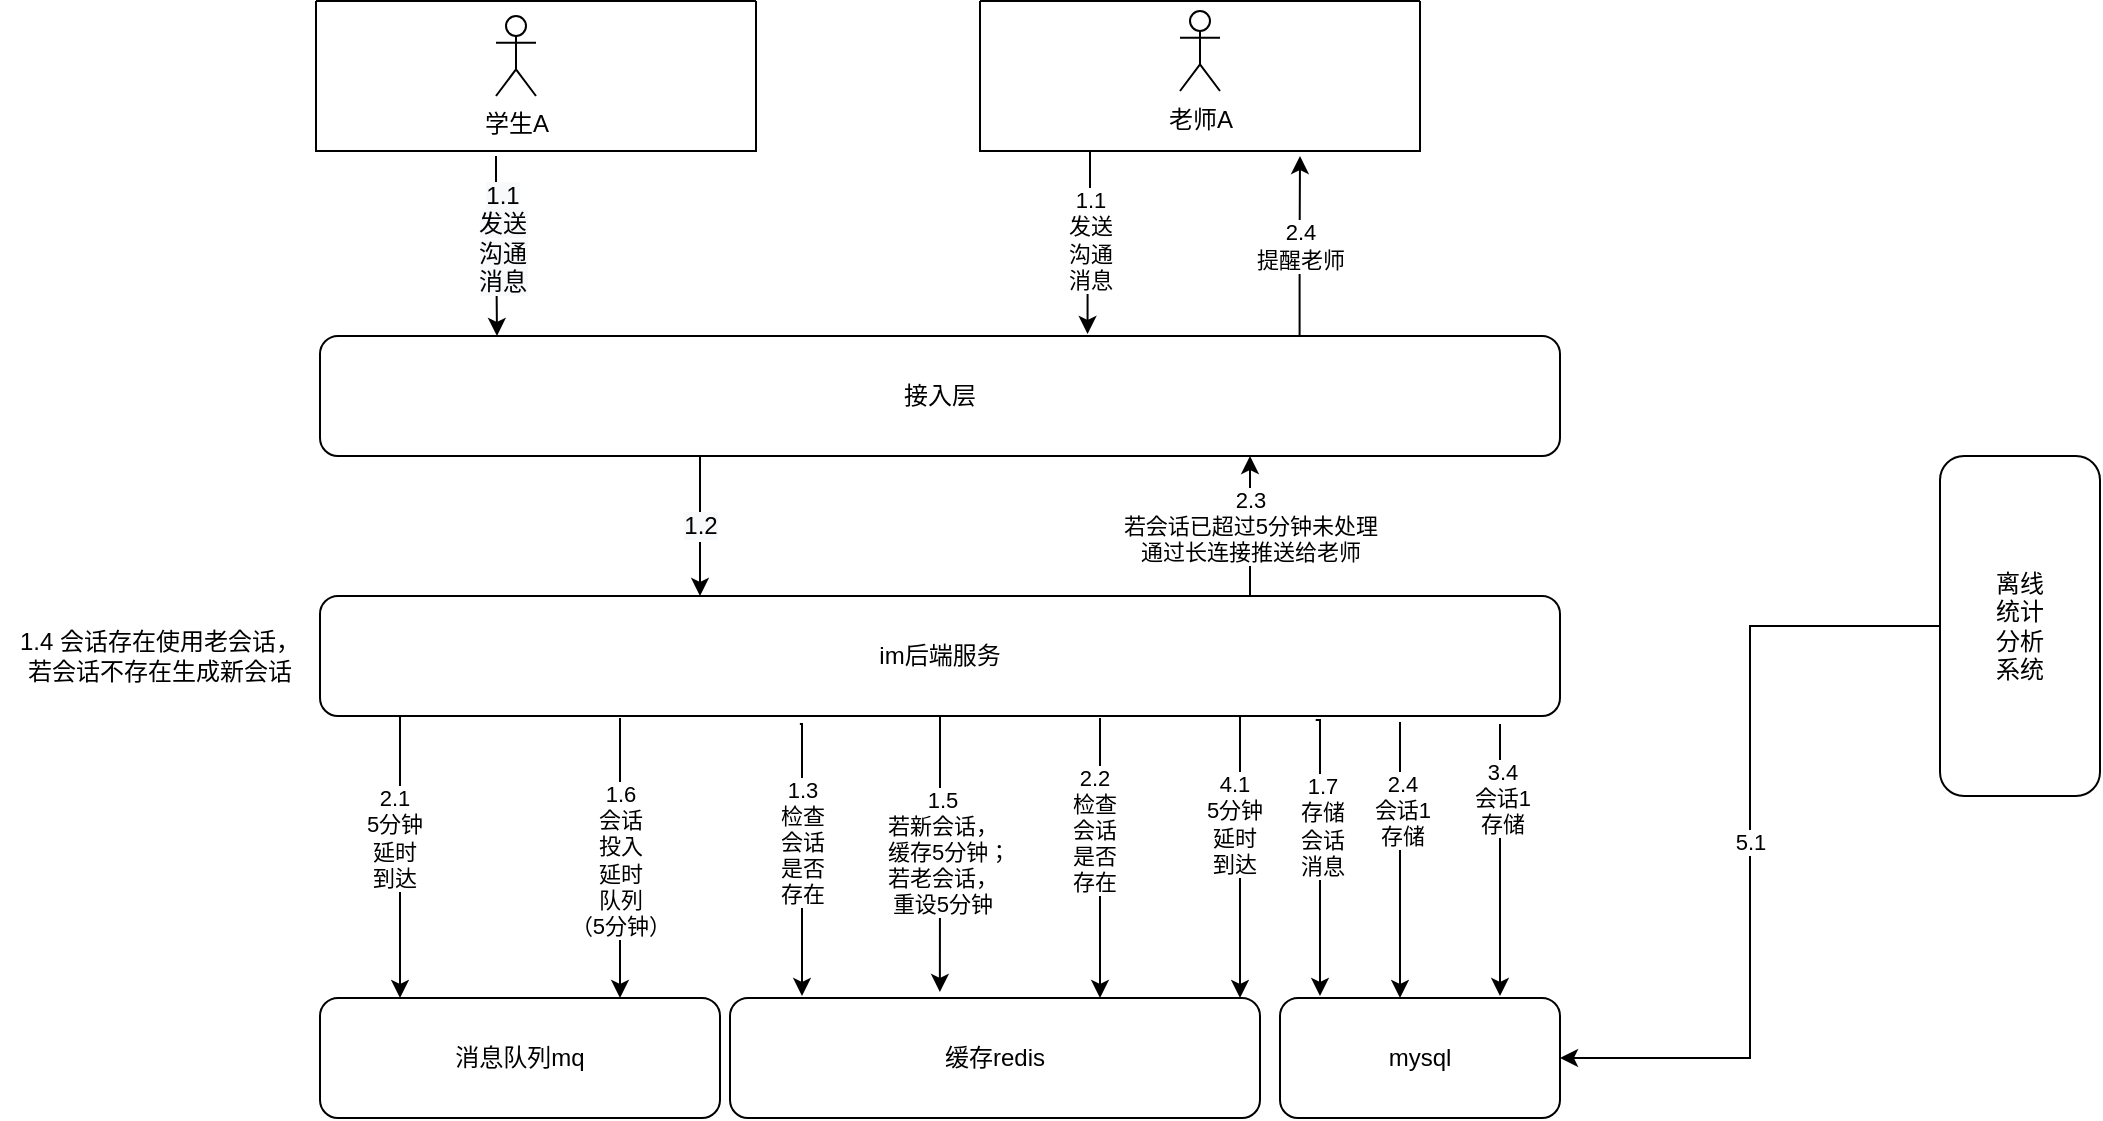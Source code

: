 <mxfile version="15.4.3" type="github">
  <diagram id="C5RBs43oDa-KdzZeNtuy" name="Page-1">
    <mxGraphModel dx="1853" dy="546" grid="1" gridSize="10" guides="1" tooltips="1" connect="1" arrows="1" fold="1" page="1" pageScale="1" pageWidth="827" pageHeight="1169" math="0" shadow="0">
      <root>
        <mxCell id="WIyWlLk6GJQsqaUBKTNV-0" />
        <mxCell id="WIyWlLk6GJQsqaUBKTNV-1" parent="WIyWlLk6GJQsqaUBKTNV-0" />
        <mxCell id="kE2I2lEU6atdpEpyS6rK-24" value="" style="edgeStyle=orthogonalEdgeStyle;rounded=0;orthogonalLoop=1;jettySize=auto;html=1;" edge="1" parent="WIyWlLk6GJQsqaUBKTNV-1">
          <mxGeometry relative="1" as="geometry">
            <mxPoint x="270" y="371" as="sourcePoint" />
            <mxPoint x="270" y="511" as="targetPoint" />
            <Array as="points">
              <mxPoint x="270" y="466" />
            </Array>
          </mxGeometry>
        </mxCell>
        <mxCell id="kE2I2lEU6atdpEpyS6rK-27" value="1.6&lt;br&gt;会话&lt;br&gt;投入&lt;br&gt;延时&lt;br&gt;队列&lt;br&gt;（5分钟）" style="edgeLabel;html=1;align=center;verticalAlign=middle;resizable=0;points=[];" vertex="1" connectable="0" parent="kE2I2lEU6atdpEpyS6rK-24">
          <mxGeometry x="-0.222" y="1" relative="1" as="geometry">
            <mxPoint x="-1" y="16" as="offset" />
          </mxGeometry>
        </mxCell>
        <mxCell id="kE2I2lEU6atdpEpyS6rK-60" value="2.3&lt;br&gt;若会话已超过5分钟未处理&lt;br&gt;通过长连接推送给老师" style="edgeStyle=orthogonalEdgeStyle;rounded=0;orthogonalLoop=1;jettySize=auto;html=1;exitX=0.75;exitY=0;exitDx=0;exitDy=0;entryX=0.75;entryY=1;entryDx=0;entryDy=0;" edge="1" parent="WIyWlLk6GJQsqaUBKTNV-1" source="kE2I2lEU6atdpEpyS6rK-2" target="kE2I2lEU6atdpEpyS6rK-4">
          <mxGeometry relative="1" as="geometry">
            <mxPoint x="541" y="250" as="targetPoint" />
          </mxGeometry>
        </mxCell>
        <mxCell id="kE2I2lEU6atdpEpyS6rK-2" value="im后端服务" style="rounded=1;whiteSpace=wrap;html=1;" vertex="1" parent="WIyWlLk6GJQsqaUBKTNV-1">
          <mxGeometry x="120" y="310" width="620" height="60" as="geometry" />
        </mxCell>
        <mxCell id="kE2I2lEU6atdpEpyS6rK-20" value="&lt;span style=&quot;font-size: 12px ; background-color: rgb(248 , 249 , 250)&quot;&gt;1.2&lt;/span&gt;" style="edgeStyle=orthogonalEdgeStyle;rounded=0;orthogonalLoop=1;jettySize=auto;html=1;" edge="1" parent="WIyWlLk6GJQsqaUBKTNV-1" source="kE2I2lEU6atdpEpyS6rK-4" target="kE2I2lEU6atdpEpyS6rK-2">
          <mxGeometry relative="1" as="geometry">
            <Array as="points">
              <mxPoint x="310" y="290" />
              <mxPoint x="310" y="290" />
            </Array>
          </mxGeometry>
        </mxCell>
        <mxCell id="kE2I2lEU6atdpEpyS6rK-62" value="2.4&lt;br&gt;提醒老师" style="edgeStyle=orthogonalEdgeStyle;rounded=0;orthogonalLoop=1;jettySize=auto;html=1;exitX=0.79;exitY=0;exitDx=0;exitDy=0;exitPerimeter=0;" edge="1" parent="WIyWlLk6GJQsqaUBKTNV-1" source="kE2I2lEU6atdpEpyS6rK-4">
          <mxGeometry relative="1" as="geometry">
            <mxPoint x="610" y="90" as="targetPoint" />
          </mxGeometry>
        </mxCell>
        <mxCell id="kE2I2lEU6atdpEpyS6rK-4" value="接入层" style="rounded=1;whiteSpace=wrap;html=1;" vertex="1" parent="WIyWlLk6GJQsqaUBKTNV-1">
          <mxGeometry x="120" y="180" width="620" height="60" as="geometry" />
        </mxCell>
        <mxCell id="kE2I2lEU6atdpEpyS6rK-59" value="5.1" style="edgeStyle=orthogonalEdgeStyle;rounded=0;orthogonalLoop=1;jettySize=auto;html=1;entryX=1;entryY=0.5;entryDx=0;entryDy=0;" edge="1" parent="WIyWlLk6GJQsqaUBKTNV-1" source="kE2I2lEU6atdpEpyS6rK-5" target="kE2I2lEU6atdpEpyS6rK-33">
          <mxGeometry relative="1" as="geometry" />
        </mxCell>
        <mxCell id="kE2I2lEU6atdpEpyS6rK-5" value="离线&lt;br&gt;统计&lt;br&gt;分析&lt;br&gt;系统" style="rounded=1;whiteSpace=wrap;html=1;" vertex="1" parent="WIyWlLk6GJQsqaUBKTNV-1">
          <mxGeometry x="930" y="240" width="80" height="170" as="geometry" />
        </mxCell>
        <mxCell id="kE2I2lEU6atdpEpyS6rK-15" value="" style="edgeStyle=orthogonalEdgeStyle;rounded=0;orthogonalLoop=1;jettySize=auto;html=1;entryX=0.619;entryY=-0.017;entryDx=0;entryDy=0;entryPerimeter=0;exitX=0.25;exitY=1;exitDx=0;exitDy=0;" edge="1" parent="WIyWlLk6GJQsqaUBKTNV-1" source="kE2I2lEU6atdpEpyS6rK-84" target="kE2I2lEU6atdpEpyS6rK-4">
          <mxGeometry relative="1" as="geometry">
            <mxPoint x="490" y="87.5" as="sourcePoint" />
            <mxPoint x="490" y="157.5" as="targetPoint" />
          </mxGeometry>
        </mxCell>
        <mxCell id="kE2I2lEU6atdpEpyS6rK-82" value="1.1&lt;br&gt;发送&lt;br&gt;沟通&lt;br&gt;消息" style="edgeLabel;html=1;align=center;verticalAlign=middle;resizable=0;points=[];" vertex="1" connectable="0" parent="kE2I2lEU6atdpEpyS6rK-15">
          <mxGeometry x="-0.371" y="-3" relative="1" as="geometry">
            <mxPoint x="3" y="15" as="offset" />
          </mxGeometry>
        </mxCell>
        <mxCell id="kE2I2lEU6atdpEpyS6rK-10" value="老师A" style="shape=umlActor;verticalLabelPosition=bottom;verticalAlign=top;html=1;outlineConnect=0;" vertex="1" parent="WIyWlLk6GJQsqaUBKTNV-1">
          <mxGeometry x="550" y="17.5" width="20" height="40" as="geometry" />
        </mxCell>
        <mxCell id="kE2I2lEU6atdpEpyS6rK-11" value="学生A" style="shape=umlActor;verticalLabelPosition=bottom;verticalAlign=top;html=1;outlineConnect=0;" vertex="1" parent="WIyWlLk6GJQsqaUBKTNV-1">
          <mxGeometry x="208" y="20" width="20" height="40" as="geometry" />
        </mxCell>
        <mxCell id="kE2I2lEU6atdpEpyS6rK-16" value="" style="edgeStyle=orthogonalEdgeStyle;rounded=0;orthogonalLoop=1;jettySize=auto;html=1;" edge="1" parent="WIyWlLk6GJQsqaUBKTNV-1">
          <mxGeometry relative="1" as="geometry">
            <mxPoint x="208" y="90" as="sourcePoint" />
            <mxPoint x="208.5" y="180" as="targetPoint" />
            <Array as="points">
              <mxPoint x="208.5" y="120" />
              <mxPoint x="208.5" y="120" />
            </Array>
          </mxGeometry>
        </mxCell>
        <mxCell id="kE2I2lEU6atdpEpyS6rK-18" value="&lt;span style=&quot;color: rgba(0 , 0 , 0 , 0) ; font-family: monospace ; font-size: 0px ; background-color: rgb(248 , 249 , 250)&quot;&gt;%3CmxGraphModel%3E%3Croot%3E%3CmxCell%20id%3D%220%22%2F%3E%3CmxCell%20id%3D%221%22%20parent%3D%220%22%2F%3E%3CmxCell%20id%3D%222%22%20value%3D%22%E8%80%81%E5%B8%88%22%20style%3D%22shape%3DumlActor%3BverticalLabelPosition%3Dbottom%3BverticalAlign%3Dtop%3Bhtml%3D1%3BoutlineConnect%3D0%3B%22%20vertex%3D%221%22%20parent%3D%221%22%3E%3CmxGeometry%20x%3D%22280%22%20y%3D%2230%22%20width%3D%2220%22%20height%3D%2240%22%20as%3D%22geometry%22%2F%3E%3C%2FmxCell%3E%3C%2Froot%3E%3C%2FmxGraphModel%&lt;/span&gt;" style="edgeLabel;html=1;align=center;verticalAlign=middle;resizable=0;points=[];" vertex="1" connectable="0" parent="kE2I2lEU6atdpEpyS6rK-16">
          <mxGeometry x="-0.34" y="-3" relative="1" as="geometry">
            <mxPoint x="-72" y="10" as="offset" />
          </mxGeometry>
        </mxCell>
        <mxCell id="kE2I2lEU6atdpEpyS6rK-68" value="&lt;span style=&quot;font-size: 12px ; background-color: rgb(248 , 249 , 250)&quot;&gt;1.1&lt;/span&gt;&lt;br style=&quot;font-size: 12px ; background-color: rgb(248 , 249 , 250)&quot;&gt;&lt;span style=&quot;font-size: 12px ; background-color: rgb(248 , 249 , 250)&quot;&gt;发送&lt;br&gt;&lt;/span&gt;&lt;span style=&quot;font-size: 12px ; background-color: rgb(248 , 249 , 250)&quot;&gt;沟通&lt;br&gt;消息&lt;br&gt;&lt;/span&gt;" style="edgeLabel;html=1;align=center;verticalAlign=middle;resizable=0;points=[];" vertex="1" connectable="0" parent="kE2I2lEU6atdpEpyS6rK-16">
          <mxGeometry x="-0.089" y="-2" relative="1" as="geometry">
            <mxPoint x="4" as="offset" />
          </mxGeometry>
        </mxCell>
        <mxCell id="kE2I2lEU6atdpEpyS6rK-25" value="消息队列mq" style="rounded=1;whiteSpace=wrap;html=1;" vertex="1" parent="WIyWlLk6GJQsqaUBKTNV-1">
          <mxGeometry x="120" y="511" width="200" height="60" as="geometry" />
        </mxCell>
        <mxCell id="kE2I2lEU6atdpEpyS6rK-26" value="缓存redis" style="rounded=1;whiteSpace=wrap;html=1;" vertex="1" parent="WIyWlLk6GJQsqaUBKTNV-1">
          <mxGeometry x="325" y="511" width="265" height="60" as="geometry" />
        </mxCell>
        <mxCell id="kE2I2lEU6atdpEpyS6rK-28" value="" style="edgeStyle=orthogonalEdgeStyle;rounded=0;orthogonalLoop=1;jettySize=auto;html=1;exitX=0.387;exitY=1.067;exitDx=0;exitDy=0;exitPerimeter=0;" edge="1" parent="WIyWlLk6GJQsqaUBKTNV-1" source="kE2I2lEU6atdpEpyS6rK-2">
          <mxGeometry relative="1" as="geometry">
            <mxPoint x="360" y="421" as="sourcePoint" />
            <mxPoint x="361" y="510" as="targetPoint" />
            <Array as="points">
              <mxPoint x="361" y="374" />
            </Array>
          </mxGeometry>
        </mxCell>
        <mxCell id="kE2I2lEU6atdpEpyS6rK-69" value="1.3&lt;br&gt;检查&lt;br&gt;会话&lt;br&gt;是否&lt;br&gt;存在" style="edgeLabel;html=1;align=center;verticalAlign=middle;resizable=0;points=[];" vertex="1" connectable="0" parent="kE2I2lEU6atdpEpyS6rK-28">
          <mxGeometry x="-0.146" y="3" relative="1" as="geometry">
            <mxPoint x="-3" y="1" as="offset" />
          </mxGeometry>
        </mxCell>
        <mxCell id="kE2I2lEU6atdpEpyS6rK-33" value="mysql" style="rounded=1;whiteSpace=wrap;html=1;" vertex="1" parent="WIyWlLk6GJQsqaUBKTNV-1">
          <mxGeometry x="600" y="511" width="140" height="60" as="geometry" />
        </mxCell>
        <mxCell id="kE2I2lEU6atdpEpyS6rK-35" value="" style="edgeStyle=orthogonalEdgeStyle;rounded=0;orthogonalLoop=1;jettySize=auto;html=1;entryX=0.25;entryY=0;entryDx=0;entryDy=0;exitX=0.803;exitY=1.033;exitDx=0;exitDy=0;exitPerimeter=0;" edge="1" parent="WIyWlLk6GJQsqaUBKTNV-1" source="kE2I2lEU6atdpEpyS6rK-2">
          <mxGeometry relative="1" as="geometry">
            <mxPoint x="620" y="430" as="sourcePoint" />
            <mxPoint x="620" y="510" as="targetPoint" />
            <Array as="points">
              <mxPoint x="620" y="372" />
            </Array>
          </mxGeometry>
        </mxCell>
        <mxCell id="kE2I2lEU6atdpEpyS6rK-36" value="1.7&lt;br&gt;存储&lt;br&gt;会话&lt;br&gt;消息" style="edgeLabel;html=1;align=center;verticalAlign=middle;resizable=0;points=[];" vertex="1" connectable="0" parent="kE2I2lEU6atdpEpyS6rK-35">
          <mxGeometry x="-0.222" y="1" relative="1" as="geometry">
            <mxPoint as="offset" />
          </mxGeometry>
        </mxCell>
        <mxCell id="kE2I2lEU6atdpEpyS6rK-39" value="" style="edgeStyle=orthogonalEdgeStyle;rounded=0;orthogonalLoop=1;jettySize=auto;html=1;entryX=0.396;entryY=-0.05;entryDx=0;entryDy=0;entryPerimeter=0;" edge="1" parent="WIyWlLk6GJQsqaUBKTNV-1" source="kE2I2lEU6atdpEpyS6rK-2" target="kE2I2lEU6atdpEpyS6rK-26">
          <mxGeometry relative="1" as="geometry">
            <mxPoint x="413.5" y="421" as="sourcePoint" />
            <mxPoint x="413" y="511" as="targetPoint" />
            <Array as="points" />
          </mxGeometry>
        </mxCell>
        <mxCell id="kE2I2lEU6atdpEpyS6rK-40" value="1.5&lt;br&gt;若新会话，&lt;br&gt;&amp;nbsp; 缓存5分钟；&lt;br&gt;若老会话，&lt;br&gt;重设5分钟" style="edgeLabel;html=1;align=center;verticalAlign=middle;resizable=0;points=[];" vertex="1" connectable="0" parent="kE2I2lEU6atdpEpyS6rK-39">
          <mxGeometry x="-0.222" y="1" relative="1" as="geometry">
            <mxPoint y="14" as="offset" />
          </mxGeometry>
        </mxCell>
        <mxCell id="kE2I2lEU6atdpEpyS6rK-41" value="" style="edgeStyle=orthogonalEdgeStyle;rounded=0;orthogonalLoop=1;jettySize=auto;html=1;entryX=0.25;entryY=0;entryDx=0;entryDy=0;" edge="1" parent="WIyWlLk6GJQsqaUBKTNV-1">
          <mxGeometry relative="1" as="geometry">
            <mxPoint x="660" y="390" as="sourcePoint" />
            <mxPoint x="660" y="511" as="targetPoint" />
            <Array as="points">
              <mxPoint x="660" y="373" />
            </Array>
          </mxGeometry>
        </mxCell>
        <mxCell id="kE2I2lEU6atdpEpyS6rK-42" value="2.4&lt;br&gt;会话1&lt;br&gt;存储" style="edgeLabel;html=1;align=center;verticalAlign=middle;resizable=0;points=[];" vertex="1" connectable="0" parent="kE2I2lEU6atdpEpyS6rK-41">
          <mxGeometry x="-0.222" y="1" relative="1" as="geometry">
            <mxPoint as="offset" />
          </mxGeometry>
        </mxCell>
        <mxCell id="kE2I2lEU6atdpEpyS6rK-51" value="" style="edgeStyle=orthogonalEdgeStyle;rounded=0;orthogonalLoop=1;jettySize=auto;html=1;entryX=0.5;entryY=0;entryDx=0;entryDy=0;exitX=0.75;exitY=1;exitDx=0;exitDy=0;" edge="1" parent="WIyWlLk6GJQsqaUBKTNV-1" source="kE2I2lEU6atdpEpyS6rK-2">
          <mxGeometry relative="1" as="geometry">
            <mxPoint x="580" y="421" as="sourcePoint" />
            <mxPoint x="580" y="511" as="targetPoint" />
            <Array as="points">
              <mxPoint x="580" y="370" />
            </Array>
          </mxGeometry>
        </mxCell>
        <mxCell id="kE2I2lEU6atdpEpyS6rK-53" value="4.1&lt;br&gt;5分钟&lt;br&gt;延时&lt;br&gt;到达" style="edgeLabel;html=1;align=center;verticalAlign=middle;resizable=0;points=[];" vertex="1" connectable="0" parent="kE2I2lEU6atdpEpyS6rK-51">
          <mxGeometry x="-0.2" y="-3" relative="1" as="geometry">
            <mxPoint as="offset" />
          </mxGeometry>
        </mxCell>
        <mxCell id="kE2I2lEU6atdpEpyS6rK-57" value="" style="edgeStyle=orthogonalEdgeStyle;rounded=0;orthogonalLoop=1;jettySize=auto;html=1;" edge="1" parent="WIyWlLk6GJQsqaUBKTNV-1">
          <mxGeometry relative="1" as="geometry">
            <mxPoint x="710" y="400" as="sourcePoint" />
            <mxPoint x="710" y="510" as="targetPoint" />
            <Array as="points">
              <mxPoint x="710" y="374" />
            </Array>
          </mxGeometry>
        </mxCell>
        <mxCell id="kE2I2lEU6atdpEpyS6rK-58" value="3.4&lt;br&gt;会话1&lt;br&gt;存储" style="edgeLabel;html=1;align=center;verticalAlign=middle;resizable=0;points=[];" vertex="1" connectable="0" parent="kE2I2lEU6atdpEpyS6rK-57">
          <mxGeometry x="-0.222" y="1" relative="1" as="geometry">
            <mxPoint as="offset" />
          </mxGeometry>
        </mxCell>
        <mxCell id="kE2I2lEU6atdpEpyS6rK-66" value="1.4 会话存在使用老会话，&lt;br&gt;若会话不存在生成新会话" style="text;html=1;strokeColor=none;fillColor=none;align=center;verticalAlign=middle;whiteSpace=wrap;rounded=0;" vertex="1" parent="WIyWlLk6GJQsqaUBKTNV-1">
          <mxGeometry x="-40" y="315" width="160" height="50" as="geometry" />
        </mxCell>
        <mxCell id="kE2I2lEU6atdpEpyS6rK-77" value="" style="edgeStyle=orthogonalEdgeStyle;rounded=0;orthogonalLoop=1;jettySize=auto;html=1;" edge="1" parent="WIyWlLk6GJQsqaUBKTNV-1">
          <mxGeometry relative="1" as="geometry">
            <mxPoint x="510" y="371" as="sourcePoint" />
            <mxPoint x="510" y="511" as="targetPoint" />
            <Array as="points">
              <mxPoint x="510" y="391" />
              <mxPoint x="510" y="391" />
            </Array>
          </mxGeometry>
        </mxCell>
        <mxCell id="kE2I2lEU6atdpEpyS6rK-78" value="2.2&lt;br&gt;检查&lt;br&gt;会话&lt;br&gt;是否&lt;br&gt;存在" style="edgeLabel;html=1;align=center;verticalAlign=middle;resizable=0;points=[];" vertex="1" connectable="0" parent="kE2I2lEU6atdpEpyS6rK-77">
          <mxGeometry x="-0.2" y="-3" relative="1" as="geometry">
            <mxPoint as="offset" />
          </mxGeometry>
        </mxCell>
        <mxCell id="kE2I2lEU6atdpEpyS6rK-79" value="" style="edgeStyle=orthogonalEdgeStyle;rounded=0;orthogonalLoop=1;jettySize=auto;html=1;entryX=0.2;entryY=0;entryDx=0;entryDy=0;entryPerimeter=0;" edge="1" parent="WIyWlLk6GJQsqaUBKTNV-1" target="kE2I2lEU6atdpEpyS6rK-25">
          <mxGeometry relative="1" as="geometry">
            <mxPoint x="160" y="370" as="sourcePoint" />
            <mxPoint x="160" y="460" as="targetPoint" />
            <Array as="points">
              <mxPoint x="160" y="390" />
              <mxPoint x="160" y="390" />
            </Array>
          </mxGeometry>
        </mxCell>
        <mxCell id="kE2I2lEU6atdpEpyS6rK-80" value="2.1&lt;br&gt;5分钟&lt;br&gt;延时&lt;br&gt;到达" style="edgeLabel;html=1;align=center;verticalAlign=middle;resizable=0;points=[];" vertex="1" connectable="0" parent="kE2I2lEU6atdpEpyS6rK-79">
          <mxGeometry x="-0.2" y="-3" relative="1" as="geometry">
            <mxPoint y="4" as="offset" />
          </mxGeometry>
        </mxCell>
        <mxCell id="kE2I2lEU6atdpEpyS6rK-84" value="" style="swimlane;startSize=0;" vertex="1" parent="WIyWlLk6GJQsqaUBKTNV-1">
          <mxGeometry x="450" y="12.5" width="220" height="75" as="geometry">
            <mxRectangle x="290" y="100" width="50" height="40" as="alternateBounds" />
          </mxGeometry>
        </mxCell>
        <mxCell id="kE2I2lEU6atdpEpyS6rK-87" value="" style="swimlane;startSize=0;" vertex="1" parent="WIyWlLk6GJQsqaUBKTNV-1">
          <mxGeometry x="118" y="12.5" width="220" height="75" as="geometry">
            <mxRectangle x="290" y="100" width="50" height="40" as="alternateBounds" />
          </mxGeometry>
        </mxCell>
      </root>
    </mxGraphModel>
  </diagram>
</mxfile>
